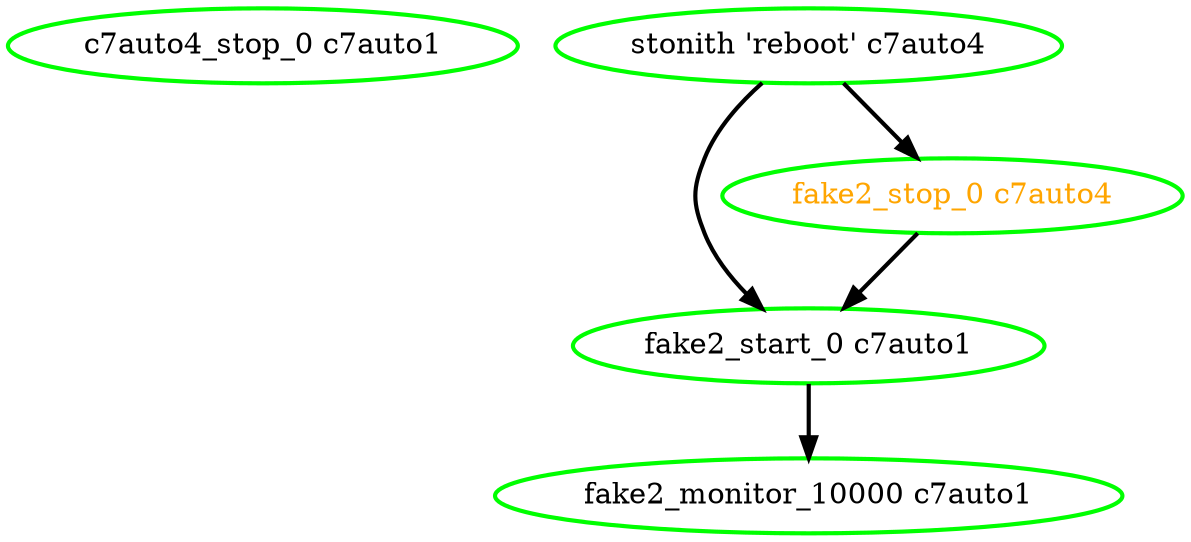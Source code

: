  digraph "g" {
"c7auto4_stop_0 c7auto1" [ style=bold color="green" fontcolor="black"]
"fake2_monitor_10000 c7auto1" [ style=bold color="green" fontcolor="black"]
"fake2_start_0 c7auto1" -> "fake2_monitor_10000 c7auto1" [ style = bold]
"fake2_start_0 c7auto1" [ style=bold color="green" fontcolor="black"]
"fake2_stop_0 c7auto4" -> "fake2_start_0 c7auto1" [ style = bold]
"fake2_stop_0 c7auto4" [ style=bold color="green" fontcolor="orange"]
"stonith 'reboot' c7auto4" -> "fake2_start_0 c7auto1" [ style = bold]
"stonith 'reboot' c7auto4" -> "fake2_stop_0 c7auto4" [ style = bold]
"stonith 'reboot' c7auto4" [ style=bold color="green" fontcolor="black"]
}
